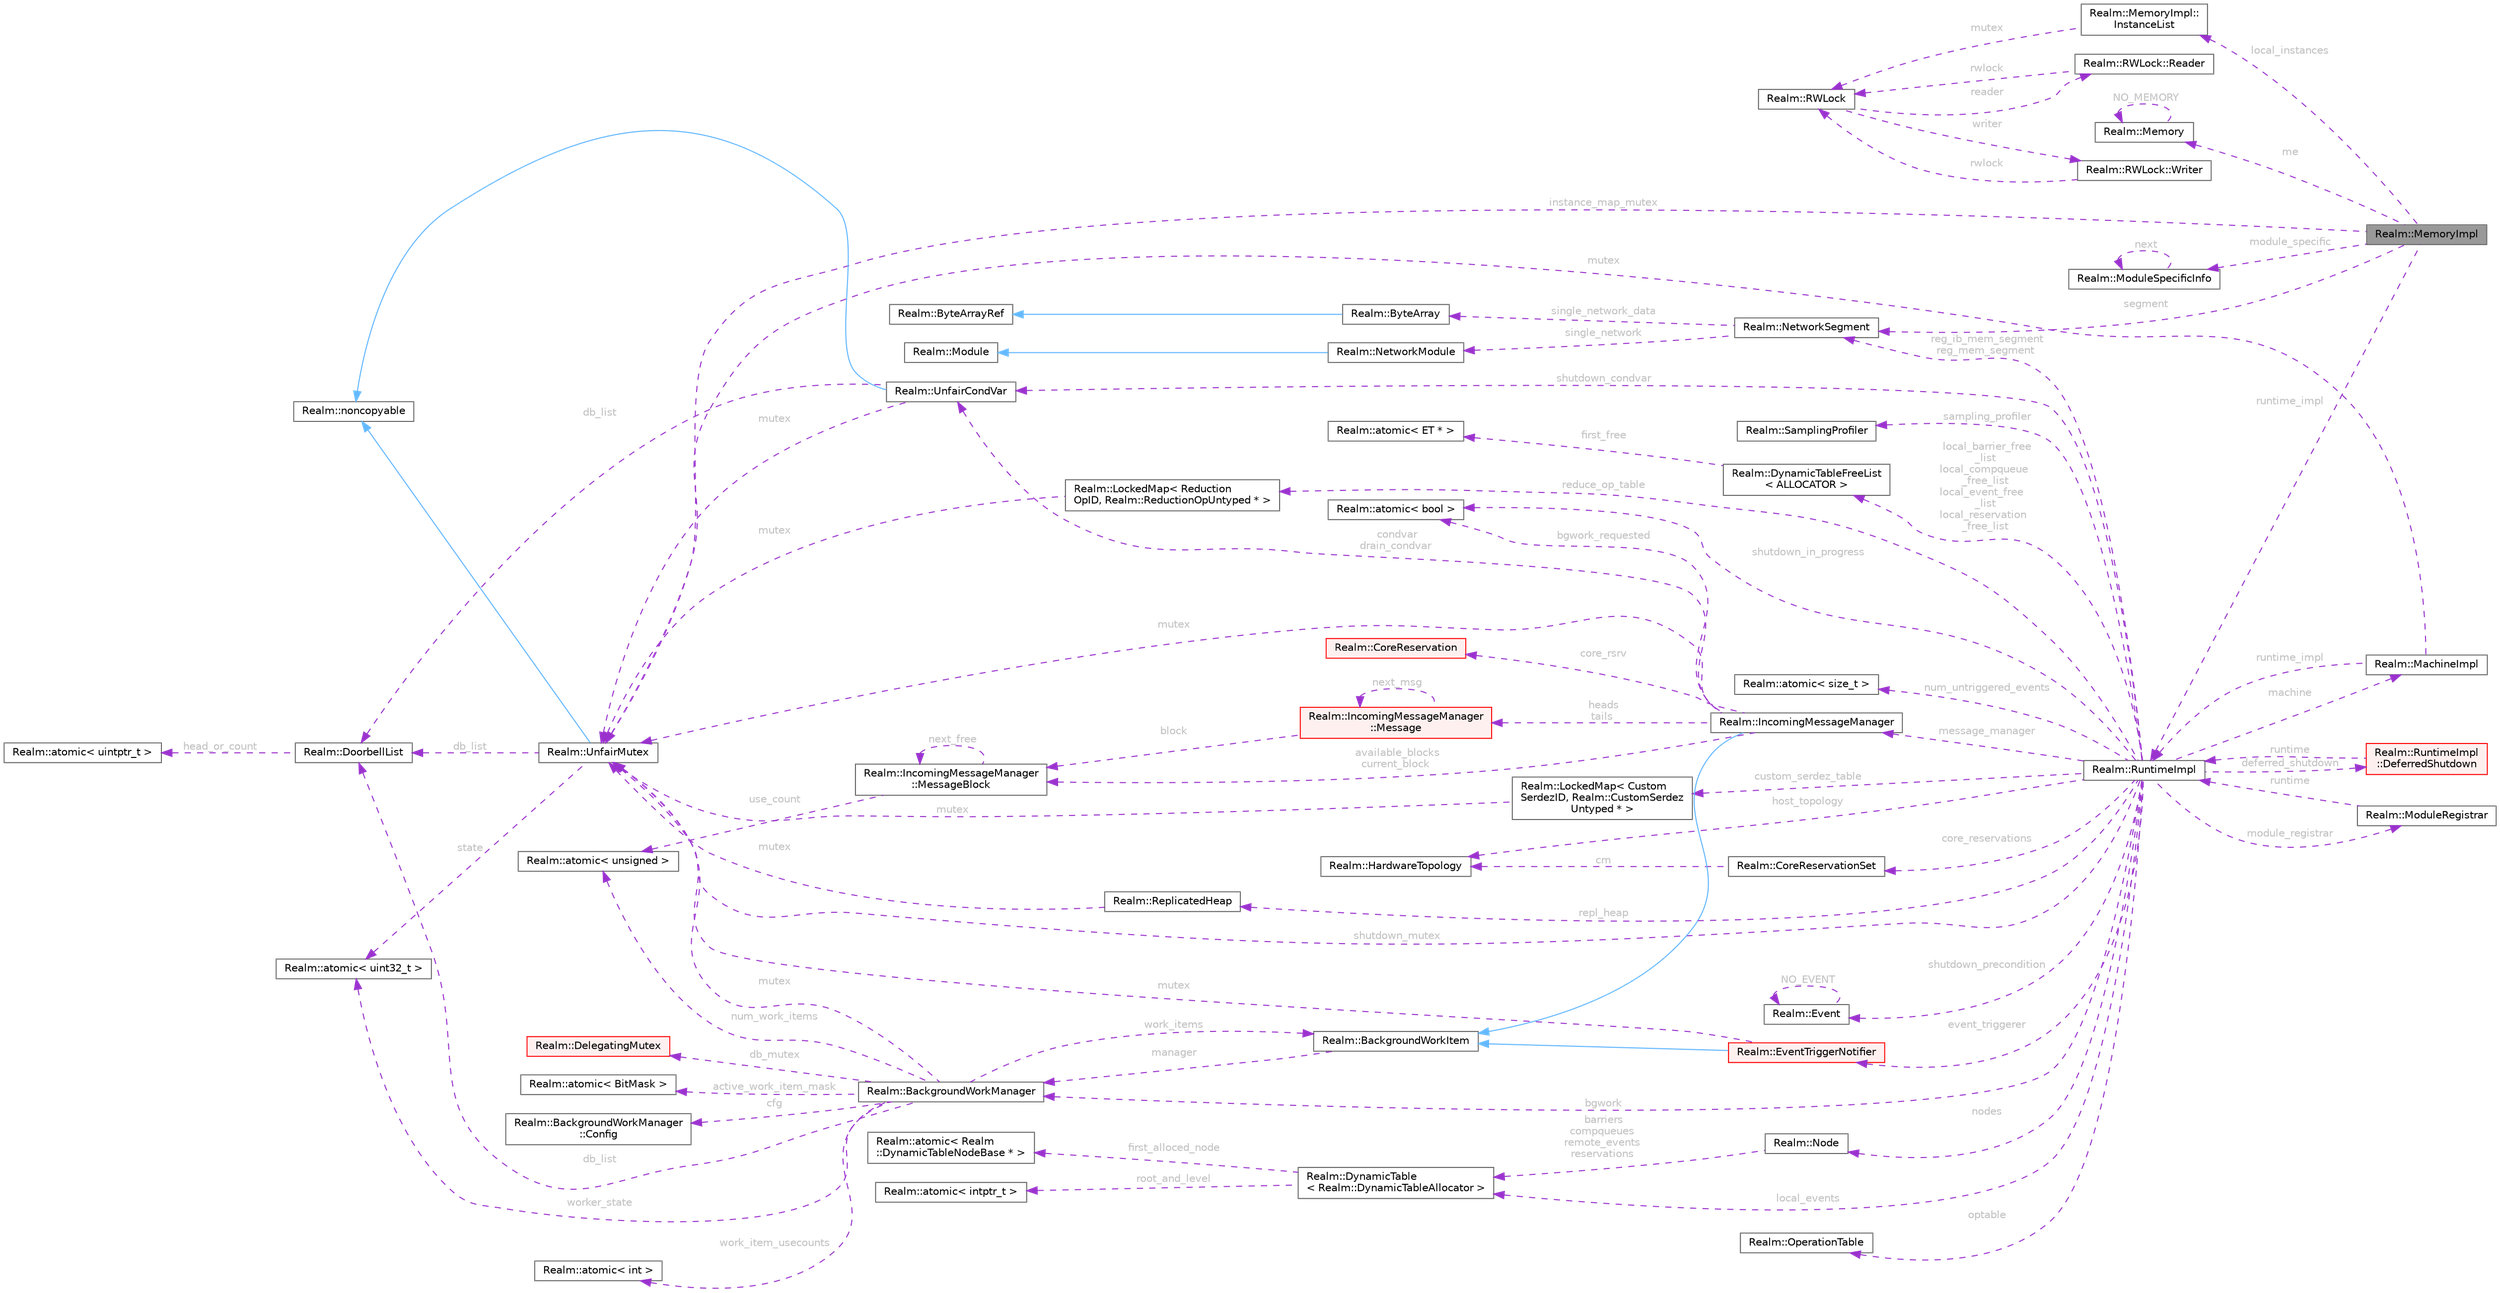 digraph "Realm::MemoryImpl"
{
 // LATEX_PDF_SIZE
  bgcolor="transparent";
  edge [fontname=Helvetica,fontsize=10,labelfontname=Helvetica,labelfontsize=10];
  node [fontname=Helvetica,fontsize=10,shape=box,height=0.2,width=0.4];
  rankdir="LR";
  Node1 [id="Node000001",label="Realm::MemoryImpl",height=0.2,width=0.4,color="gray40", fillcolor="grey60", style="filled", fontcolor="black",tooltip=" "];
  Node2 -> Node1 [id="edge1_Node000001_Node000002",dir="back",color="darkorchid3",style="dashed",tooltip=" ",label=" me",fontcolor="grey" ];
  Node2 [id="Node000002",label="Realm::Memory",height=0.2,width=0.4,color="gray40", fillcolor="white", style="filled",URL="$classRealm_1_1Memory.html",tooltip=" "];
  Node2 -> Node2 [id="edge2_Node000002_Node000002",dir="back",color="darkorchid3",style="dashed",tooltip=" ",label=" NO_MEMORY",fontcolor="grey" ];
  Node3 -> Node1 [id="edge3_Node000001_Node000003",dir="back",color="darkorchid3",style="dashed",tooltip=" ",label=" segment",fontcolor="grey" ];
  Node3 [id="Node000003",label="Realm::NetworkSegment",height=0.2,width=0.4,color="gray40", fillcolor="white", style="filled",URL="$classRealm_1_1NetworkSegment.html",tooltip=" "];
  Node4 -> Node3 [id="edge4_Node000003_Node000004",dir="back",color="darkorchid3",style="dashed",tooltip=" ",label=" single_network",fontcolor="grey" ];
  Node4 [id="Node000004",label="Realm::NetworkModule",height=0.2,width=0.4,color="gray40", fillcolor="white", style="filled",URL="$classRealm_1_1NetworkModule.html",tooltip=" "];
  Node5 -> Node4 [id="edge5_Node000004_Node000005",dir="back",color="steelblue1",style="solid",tooltip=" "];
  Node5 [id="Node000005",label="Realm::Module",height=0.2,width=0.4,color="gray40", fillcolor="white", style="filled",URL="$classRealm_1_1Module.html",tooltip=" "];
  Node6 -> Node3 [id="edge6_Node000003_Node000006",dir="back",color="darkorchid3",style="dashed",tooltip=" ",label=" single_network_data",fontcolor="grey" ];
  Node6 [id="Node000006",label="Realm::ByteArray",height=0.2,width=0.4,color="gray40", fillcolor="white", style="filled",URL="$classRealm_1_1ByteArray.html",tooltip=" "];
  Node7 -> Node6 [id="edge7_Node000006_Node000007",dir="back",color="steelblue1",style="solid",tooltip=" "];
  Node7 [id="Node000007",label="Realm::ByteArrayRef",height=0.2,width=0.4,color="gray40", fillcolor="white", style="filled",URL="$classRealm_1_1ByteArrayRef.html",tooltip=" "];
  Node8 -> Node1 [id="edge8_Node000001_Node000008",dir="back",color="darkorchid3",style="dashed",tooltip=" ",label=" module_specific",fontcolor="grey" ];
  Node8 [id="Node000008",label="Realm::ModuleSpecificInfo",height=0.2,width=0.4,color="gray40", fillcolor="white", style="filled",URL="$classRealm_1_1ModuleSpecificInfo.html",tooltip=" "];
  Node8 -> Node8 [id="edge9_Node000008_Node000008",dir="back",color="darkorchid3",style="dashed",tooltip=" ",label=" next",fontcolor="grey" ];
  Node9 -> Node1 [id="edge10_Node000001_Node000009",dir="back",color="darkorchid3",style="dashed",tooltip=" ",label=" instance_map_mutex",fontcolor="grey" ];
  Node9 [id="Node000009",label="Realm::UnfairMutex",height=0.2,width=0.4,color="gray40", fillcolor="white", style="filled",URL="$classRealm_1_1UnfairMutex.html",tooltip=" "];
  Node10 -> Node9 [id="edge11_Node000009_Node000010",dir="back",color="steelblue1",style="solid",tooltip=" "];
  Node10 [id="Node000010",label="Realm::noncopyable",height=0.2,width=0.4,color="gray40", fillcolor="white", style="filled",URL="$classRealm_1_1noncopyable.html",tooltip=" "];
  Node11 -> Node9 [id="edge12_Node000009_Node000011",dir="back",color="darkorchid3",style="dashed",tooltip=" ",label=" state",fontcolor="grey" ];
  Node11 [id="Node000011",label="Realm::atomic\< uint32_t \>",height=0.2,width=0.4,color="gray40", fillcolor="white", style="filled",URL="$classRealm_1_1atomic.html",tooltip=" "];
  Node12 -> Node9 [id="edge13_Node000009_Node000012",dir="back",color="darkorchid3",style="dashed",tooltip=" ",label=" db_list",fontcolor="grey" ];
  Node12 [id="Node000012",label="Realm::DoorbellList",height=0.2,width=0.4,color="gray40", fillcolor="white", style="filled",URL="$classRealm_1_1DoorbellList.html",tooltip=" "];
  Node13 -> Node12 [id="edge14_Node000012_Node000013",dir="back",color="darkorchid3",style="dashed",tooltip=" ",label=" head_or_count",fontcolor="grey" ];
  Node13 [id="Node000013",label="Realm::atomic\< uintptr_t \>",height=0.2,width=0.4,color="gray40", fillcolor="white", style="filled",URL="$classRealm_1_1atomic.html",tooltip=" "];
  Node14 -> Node1 [id="edge15_Node000001_Node000014",dir="back",color="darkorchid3",style="dashed",tooltip=" ",label=" local_instances",fontcolor="grey" ];
  Node14 [id="Node000014",label="Realm::MemoryImpl::\lInstanceList",height=0.2,width=0.4,color="gray40", fillcolor="white", style="filled",URL="$structRealm_1_1MemoryImpl_1_1InstanceList.html",tooltip=" "];
  Node15 -> Node14 [id="edge16_Node000014_Node000015",dir="back",color="darkorchid3",style="dashed",tooltip=" ",label=" mutex",fontcolor="grey" ];
  Node15 [id="Node000015",label="Realm::RWLock",height=0.2,width=0.4,color="gray40", fillcolor="white", style="filled",URL="$classRealm_1_1RWLock.html",tooltip=" "];
  Node16 -> Node15 [id="edge17_Node000015_Node000016",dir="back",color="darkorchid3",style="dashed",tooltip=" ",label=" writer",fontcolor="grey" ];
  Node16 [id="Node000016",label="Realm::RWLock::Writer",height=0.2,width=0.4,color="gray40", fillcolor="white", style="filled",URL="$structRealm_1_1RWLock_1_1Writer.html",tooltip=" "];
  Node15 -> Node16 [id="edge18_Node000016_Node000015",dir="back",color="darkorchid3",style="dashed",tooltip=" ",label=" rwlock",fontcolor="grey" ];
  Node17 -> Node15 [id="edge19_Node000015_Node000017",dir="back",color="darkorchid3",style="dashed",tooltip=" ",label=" reader",fontcolor="grey" ];
  Node17 [id="Node000017",label="Realm::RWLock::Reader",height=0.2,width=0.4,color="gray40", fillcolor="white", style="filled",URL="$structRealm_1_1RWLock_1_1Reader.html",tooltip=" "];
  Node15 -> Node17 [id="edge20_Node000017_Node000015",dir="back",color="darkorchid3",style="dashed",tooltip=" ",label=" rwlock",fontcolor="grey" ];
  Node18 -> Node1 [id="edge21_Node000001_Node000018",dir="back",color="darkorchid3",style="dashed",tooltip=" ",label=" runtime_impl",fontcolor="grey" ];
  Node18 [id="Node000018",label="Realm::RuntimeImpl",height=0.2,width=0.4,color="gray40", fillcolor="white", style="filled",URL="$classRealm_1_1RuntimeImpl.html",tooltip=" "];
  Node19 -> Node18 [id="edge22_Node000018_Node000019",dir="back",color="darkorchid3",style="dashed",tooltip=" ",label=" machine",fontcolor="grey" ];
  Node19 [id="Node000019",label="Realm::MachineImpl",height=0.2,width=0.4,color="gray40", fillcolor="white", style="filled",URL="$classRealm_1_1MachineImpl.html",tooltip=" "];
  Node9 -> Node19 [id="edge23_Node000019_Node000009",dir="back",color="darkorchid3",style="dashed",tooltip=" ",label=" mutex",fontcolor="grey" ];
  Node18 -> Node19 [id="edge24_Node000019_Node000018",dir="back",color="darkorchid3",style="dashed",tooltip=" ",label=" runtime_impl",fontcolor="grey" ];
  Node20 -> Node18 [id="edge25_Node000018_Node000020",dir="back",color="darkorchid3",style="dashed",tooltip=" ",label=" reduce_op_table",fontcolor="grey" ];
  Node20 [id="Node000020",label="Realm::LockedMap\< Reduction\lOpID, Realm::ReductionOpUntyped * \>",height=0.2,width=0.4,color="gray40", fillcolor="white", style="filled",URL="$classRealm_1_1LockedMap.html",tooltip=" "];
  Node9 -> Node20 [id="edge26_Node000020_Node000009",dir="back",color="darkorchid3",style="dashed",tooltip=" ",label=" mutex",fontcolor="grey" ];
  Node21 -> Node18 [id="edge27_Node000018_Node000021",dir="back",color="darkorchid3",style="dashed",tooltip=" ",label=" custom_serdez_table",fontcolor="grey" ];
  Node21 [id="Node000021",label="Realm::LockedMap\< Custom\lSerdezID, Realm::CustomSerdez\lUntyped * \>",height=0.2,width=0.4,color="gray40", fillcolor="white", style="filled",URL="$classRealm_1_1LockedMap.html",tooltip=" "];
  Node9 -> Node21 [id="edge28_Node000021_Node000009",dir="back",color="darkorchid3",style="dashed",tooltip=" ",label=" mutex",fontcolor="grey" ];
  Node22 -> Node18 [id="edge29_Node000018_Node000022",dir="back",color="darkorchid3",style="dashed",tooltip=" ",label=" num_untriggered_events",fontcolor="grey" ];
  Node22 [id="Node000022",label="Realm::atomic\< size_t \>",height=0.2,width=0.4,color="gray40", fillcolor="white", style="filled",URL="$classRealm_1_1atomic.html",tooltip=" "];
  Node23 -> Node18 [id="edge30_Node000018_Node000023",dir="back",color="darkorchid3",style="dashed",tooltip=" ",label=" nodes",fontcolor="grey" ];
  Node23 [id="Node000023",label="Realm::Node",height=0.2,width=0.4,color="gray40", fillcolor="white", style="filled",URL="$structRealm_1_1Node.html",tooltip=" "];
  Node24 -> Node23 [id="edge31_Node000023_Node000024",dir="back",color="darkorchid3",style="dashed",tooltip=" ",label=" barriers\ncompqueues\nremote_events\nreservations",fontcolor="grey" ];
  Node24 [id="Node000024",label="Realm::DynamicTable\l\< Realm::DynamicTableAllocator \>",height=0.2,width=0.4,color="gray40", fillcolor="white", style="filled",URL="$classRealm_1_1DynamicTable.html",tooltip=" "];
  Node25 -> Node24 [id="edge32_Node000024_Node000025",dir="back",color="darkorchid3",style="dashed",tooltip=" ",label=" root_and_level",fontcolor="grey" ];
  Node25 [id="Node000025",label="Realm::atomic\< intptr_t \>",height=0.2,width=0.4,color="gray40", fillcolor="white", style="filled",URL="$classRealm_1_1atomic.html",tooltip=" "];
  Node26 -> Node24 [id="edge33_Node000024_Node000026",dir="back",color="darkorchid3",style="dashed",tooltip=" ",label=" first_alloced_node",fontcolor="grey" ];
  Node26 [id="Node000026",label="Realm::atomic\< Realm\l::DynamicTableNodeBase * \>",height=0.2,width=0.4,color="gray40", fillcolor="white", style="filled",URL="$classRealm_1_1atomic.html",tooltip=" "];
  Node24 -> Node18 [id="edge34_Node000018_Node000024",dir="back",color="darkorchid3",style="dashed",tooltip=" ",label=" local_events",fontcolor="grey" ];
  Node27 -> Node18 [id="edge35_Node000018_Node000027",dir="back",color="darkorchid3",style="dashed",tooltip=" ",label=" local_barrier_free\l_list\nlocal_compqueue\l_free_list\nlocal_event_free\l_list\nlocal_reservation\l_free_list",fontcolor="grey" ];
  Node27 [id="Node000027",label="Realm::DynamicTableFreeList\l\< ALLOCATOR \>",height=0.2,width=0.4,color="gray40", fillcolor="white", style="filled",URL="$classRealm_1_1DynamicTableFreeList.html",tooltip=" "];
  Node28 -> Node27 [id="edge36_Node000027_Node000028",dir="back",color="darkorchid3",style="dashed",tooltip=" ",label=" first_free",fontcolor="grey" ];
  Node28 [id="Node000028",label="Realm::atomic\< ET * \>",height=0.2,width=0.4,color="gray40", fillcolor="white", style="filled",URL="$classRealm_1_1atomic.html",tooltip=" "];
  Node9 -> Node18 [id="edge37_Node000018_Node000009",dir="back",color="darkorchid3",style="dashed",tooltip=" ",label=" shutdown_mutex",fontcolor="grey" ];
  Node29 -> Node18 [id="edge38_Node000018_Node000029",dir="back",color="darkorchid3",style="dashed",tooltip=" ",label=" shutdown_condvar",fontcolor="grey" ];
  Node29 [id="Node000029",label="Realm::UnfairCondVar",height=0.2,width=0.4,color="gray40", fillcolor="white", style="filled",URL="$classRealm_1_1UnfairCondVar.html",tooltip=" "];
  Node10 -> Node29 [id="edge39_Node000029_Node000010",dir="back",color="steelblue1",style="solid",tooltip=" "];
  Node9 -> Node29 [id="edge40_Node000029_Node000009",dir="back",color="darkorchid3",style="dashed",tooltip=" ",label=" mutex",fontcolor="grey" ];
  Node12 -> Node29 [id="edge41_Node000029_Node000012",dir="back",color="darkorchid3",style="dashed",tooltip=" ",label=" db_list",fontcolor="grey" ];
  Node30 -> Node18 [id="edge42_Node000018_Node000030",dir="back",color="darkorchid3",style="dashed",tooltip=" ",label=" shutdown_precondition",fontcolor="grey" ];
  Node30 [id="Node000030",label="Realm::Event",height=0.2,width=0.4,color="gray40", fillcolor="white", style="filled",URL="$classRealm_1_1Event.html",tooltip=" "];
  Node30 -> Node30 [id="edge43_Node000030_Node000030",dir="back",color="darkorchid3",style="dashed",tooltip=" ",label=" NO_EVENT",fontcolor="grey" ];
  Node31 -> Node18 [id="edge44_Node000018_Node000031",dir="back",color="darkorchid3",style="dashed",tooltip=" ",label=" shutdown_in_progress",fontcolor="grey" ];
  Node31 [id="Node000031",label="Realm::atomic\< bool \>",height=0.2,width=0.4,color="gray40", fillcolor="white", style="filled",URL="$classRealm_1_1atomic.html",tooltip=" "];
  Node32 -> Node18 [id="edge45_Node000018_Node000032",dir="back",color="darkorchid3",style="dashed",tooltip=" ",label=" host_topology",fontcolor="grey" ];
  Node32 [id="Node000032",label="Realm::HardwareTopology",height=0.2,width=0.4,color="gray40", fillcolor="white", style="filled",URL="$classRealm_1_1HardwareTopology.html",tooltip="Represents the topology of the host processor cores and memory."];
  Node33 -> Node18 [id="edge46_Node000018_Node000033",dir="back",color="darkorchid3",style="dashed",tooltip=" ",label=" core_reservations",fontcolor="grey" ];
  Node33 [id="Node000033",label="Realm::CoreReservationSet",height=0.2,width=0.4,color="gray40", fillcolor="white", style="filled",URL="$classRealm_1_1CoreReservationSet.html",tooltip=" "];
  Node32 -> Node33 [id="edge47_Node000033_Node000032",dir="back",color="darkorchid3",style="dashed",tooltip=" ",label=" cm",fontcolor="grey" ];
  Node34 -> Node18 [id="edge48_Node000018_Node000034",dir="back",color="darkorchid3",style="dashed",tooltip=" ",label=" bgwork",fontcolor="grey" ];
  Node34 [id="Node000034",label="Realm::BackgroundWorkManager",height=0.2,width=0.4,color="gray40", fillcolor="white", style="filled",URL="$classRealm_1_1BackgroundWorkManager.html",tooltip=" "];
  Node35 -> Node34 [id="edge49_Node000034_Node000035",dir="back",color="darkorchid3",style="dashed",tooltip=" ",label=" cfg",fontcolor="grey" ];
  Node35 [id="Node000035",label="Realm::BackgroundWorkManager\l::Config",height=0.2,width=0.4,color="gray40", fillcolor="white", style="filled",URL="$structRealm_1_1BackgroundWorkManager_1_1Config.html",tooltip=" "];
  Node9 -> Node34 [id="edge50_Node000034_Node000009",dir="back",color="darkorchid3",style="dashed",tooltip=" ",label=" mutex",fontcolor="grey" ];
  Node36 -> Node34 [id="edge51_Node000034_Node000036",dir="back",color="darkorchid3",style="dashed",tooltip=" ",label=" num_work_items",fontcolor="grey" ];
  Node36 [id="Node000036",label="Realm::atomic\< unsigned \>",height=0.2,width=0.4,color="gray40", fillcolor="white", style="filled",URL="$classRealm_1_1atomic.html",tooltip=" "];
  Node37 -> Node34 [id="edge52_Node000034_Node000037",dir="back",color="darkorchid3",style="dashed",tooltip=" ",label=" active_work_item_mask",fontcolor="grey" ];
  Node37 [id="Node000037",label="Realm::atomic\< BitMask \>",height=0.2,width=0.4,color="gray40", fillcolor="white", style="filled",URL="$classRealm_1_1atomic.html",tooltip=" "];
  Node38 -> Node34 [id="edge53_Node000034_Node000038",dir="back",color="darkorchid3",style="dashed",tooltip=" ",label=" work_item_usecounts",fontcolor="grey" ];
  Node38 [id="Node000038",label="Realm::atomic\< int \>",height=0.2,width=0.4,color="gray40", fillcolor="white", style="filled",URL="$classRealm_1_1atomic.html",tooltip=" "];
  Node39 -> Node34 [id="edge54_Node000034_Node000039",dir="back",color="darkorchid3",style="dashed",tooltip=" ",label=" work_items",fontcolor="grey" ];
  Node39 [id="Node000039",label="Realm::BackgroundWorkItem",height=0.2,width=0.4,color="gray40", fillcolor="white", style="filled",URL="$classRealm_1_1BackgroundWorkItem.html",tooltip=" "];
  Node34 -> Node39 [id="edge55_Node000039_Node000034",dir="back",color="darkorchid3",style="dashed",tooltip=" ",label=" manager",fontcolor="grey" ];
  Node11 -> Node34 [id="edge56_Node000034_Node000011",dir="back",color="darkorchid3",style="dashed",tooltip=" ",label=" worker_state",fontcolor="grey" ];
  Node40 -> Node34 [id="edge57_Node000034_Node000040",dir="back",color="darkorchid3",style="dashed",tooltip=" ",label=" db_mutex",fontcolor="grey" ];
  Node40 [id="Node000040",label="Realm::DelegatingMutex",height=0.2,width=0.4,color="red", fillcolor="#FFF0F0", style="filled",URL="$classRealm_1_1DelegatingMutex.html",tooltip=" "];
  Node12 -> Node34 [id="edge58_Node000034_Node000012",dir="back",color="darkorchid3",style="dashed",tooltip=" ",label=" db_list",fontcolor="grey" ];
  Node42 -> Node18 [id="edge59_Node000018_Node000042",dir="back",color="darkorchid3",style="dashed",tooltip=" ",label=" message_manager",fontcolor="grey" ];
  Node42 [id="Node000042",label="Realm::IncomingMessageManager",height=0.2,width=0.4,color="gray40", fillcolor="white", style="filled",URL="$classRealm_1_1IncomingMessageManager.html",tooltip=" "];
  Node39 -> Node42 [id="edge60_Node000042_Node000039",dir="back",color="steelblue1",style="solid",tooltip=" "];
  Node31 -> Node42 [id="edge61_Node000042_Node000031",dir="back",color="darkorchid3",style="dashed",tooltip=" ",label=" bgwork_requested",fontcolor="grey" ];
  Node43 -> Node42 [id="edge62_Node000042_Node000043",dir="back",color="darkorchid3",style="dashed",tooltip=" ",label=" heads\ntails",fontcolor="grey" ];
  Node43 [id="Node000043",label="Realm::IncomingMessageManager\l::Message",height=0.2,width=0.4,color="red", fillcolor="#FFF0F0", style="filled",URL="$structRealm_1_1IncomingMessageManager_1_1Message.html",tooltip=" "];
  Node44 -> Node43 [id="edge63_Node000043_Node000044",dir="back",color="darkorchid3",style="dashed",tooltip=" ",label=" block",fontcolor="grey" ];
  Node44 [id="Node000044",label="Realm::IncomingMessageManager\l::MessageBlock",height=0.2,width=0.4,color="gray40", fillcolor="white", style="filled",URL="$structRealm_1_1IncomingMessageManager_1_1MessageBlock.html",tooltip=" "];
  Node36 -> Node44 [id="edge64_Node000044_Node000036",dir="back",color="darkorchid3",style="dashed",tooltip=" ",label=" use_count",fontcolor="grey" ];
  Node44 -> Node44 [id="edge65_Node000044_Node000044",dir="back",color="darkorchid3",style="dashed",tooltip=" ",label=" next_free",fontcolor="grey" ];
  Node43 -> Node43 [id="edge66_Node000043_Node000043",dir="back",color="darkorchid3",style="dashed",tooltip=" ",label=" next_msg",fontcolor="grey" ];
  Node9 -> Node42 [id="edge67_Node000042_Node000009",dir="back",color="darkorchid3",style="dashed",tooltip=" ",label=" mutex",fontcolor="grey" ];
  Node29 -> Node42 [id="edge68_Node000042_Node000029",dir="back",color="darkorchid3",style="dashed",tooltip=" ",label=" condvar\ndrain_condvar",fontcolor="grey" ];
  Node48 -> Node42 [id="edge69_Node000042_Node000048",dir="back",color="darkorchid3",style="dashed",tooltip=" ",label=" core_rsrv",fontcolor="grey" ];
  Node48 [id="Node000048",label="Realm::CoreReservation",height=0.2,width=0.4,color="red", fillcolor="#FFF0F0", style="filled",URL="$classRealm_1_1CoreReservation.html",tooltip=" "];
  Node44 -> Node42 [id="edge70_Node000042_Node000044",dir="back",color="darkorchid3",style="dashed",tooltip=" ",label=" available_blocks\ncurrent_block",fontcolor="grey" ];
  Node50 -> Node18 [id="edge71_Node000018_Node000050",dir="back",color="darkorchid3",style="dashed",tooltip=" ",label=" event_triggerer",fontcolor="grey" ];
  Node50 [id="Node000050",label="Realm::EventTriggerNotifier",height=0.2,width=0.4,color="red", fillcolor="#FFF0F0", style="filled",URL="$classRealm_1_1EventTriggerNotifier.html",tooltip=" "];
  Node39 -> Node50 [id="edge72_Node000050_Node000039",dir="back",color="steelblue1",style="solid",tooltip=" "];
  Node9 -> Node50 [id="edge73_Node000050_Node000009",dir="back",color="darkorchid3",style="dashed",tooltip=" ",label=" mutex",fontcolor="grey" ];
  Node56 -> Node18 [id="edge74_Node000018_Node000056",dir="back",color="darkorchid3",style="dashed",tooltip=" ",label=" optable",fontcolor="grey" ];
  Node56 [id="Node000056",label="Realm::OperationTable",height=0.2,width=0.4,color="gray40", fillcolor="white", style="filled",URL="$classRealm_1_1OperationTable.html",tooltip=" "];
  Node57 -> Node18 [id="edge75_Node000018_Node000057",dir="back",color="darkorchid3",style="dashed",tooltip=" ",label=" sampling_profiler",fontcolor="grey" ];
  Node57 [id="Node000057",label="Realm::SamplingProfiler",height=0.2,width=0.4,color="gray40", fillcolor="white", style="filled",URL="$classRealm_1_1SamplingProfiler.html",tooltip=" "];
  Node58 -> Node18 [id="edge76_Node000018_Node000058",dir="back",color="darkorchid3",style="dashed",tooltip=" ",label=" repl_heap",fontcolor="grey" ];
  Node58 [id="Node000058",label="Realm::ReplicatedHeap",height=0.2,width=0.4,color="gray40", fillcolor="white", style="filled",URL="$classRealm_1_1ReplicatedHeap.html",tooltip=" "];
  Node9 -> Node58 [id="edge77_Node000058_Node000009",dir="back",color="darkorchid3",style="dashed",tooltip=" ",label=" mutex",fontcolor="grey" ];
  Node59 -> Node18 [id="edge78_Node000018_Node000059",dir="back",color="darkorchid3",style="dashed",tooltip=" ",label=" deferred_shutdown",fontcolor="grey" ];
  Node59 [id="Node000059",label="Realm::RuntimeImpl\l::DeferredShutdown",height=0.2,width=0.4,color="red", fillcolor="#FFF0F0", style="filled",URL="$classRealm_1_1RuntimeImpl_1_1DeferredShutdown.html",tooltip=" "];
  Node18 -> Node59 [id="edge79_Node000059_Node000018",dir="back",color="darkorchid3",style="dashed",tooltip=" ",label=" runtime",fontcolor="grey" ];
  Node3 -> Node18 [id="edge80_Node000018_Node000003",dir="back",color="darkorchid3",style="dashed",tooltip=" ",label=" reg_ib_mem_segment\nreg_mem_segment",fontcolor="grey" ];
  Node60 -> Node18 [id="edge81_Node000018_Node000060",dir="back",color="darkorchid3",style="dashed",tooltip=" ",label=" module_registrar",fontcolor="grey" ];
  Node60 [id="Node000060",label="Realm::ModuleRegistrar",height=0.2,width=0.4,color="gray40", fillcolor="white", style="filled",URL="$classRealm_1_1ModuleRegistrar.html",tooltip=" "];
  Node18 -> Node60 [id="edge82_Node000060_Node000018",dir="back",color="darkorchid3",style="dashed",tooltip=" ",label=" runtime",fontcolor="grey" ];
}
